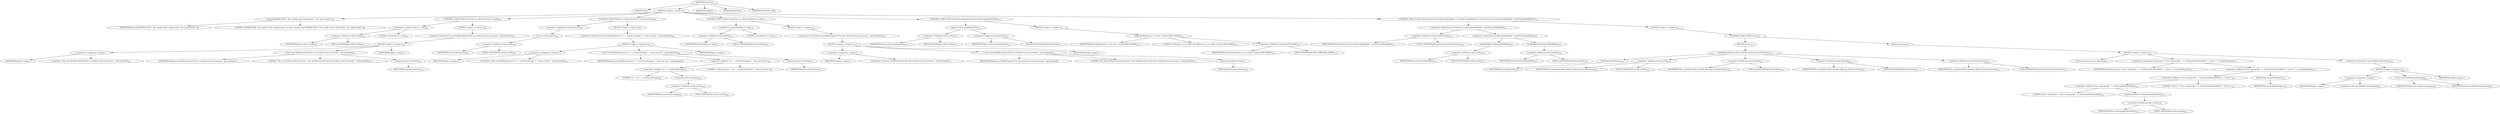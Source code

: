 digraph "execute" {  
"76" [label = <(METHOD,execute)<SUB>97</SUB>> ]
"4" [label = <(PARAM,this)<SUB>97</SUB>> ]
"77" [label = <(BLOCK,&lt;empty&gt;,&lt;empty&gt;)<SUB>97</SUB>> ]
"78" [label = <(log,log(&quot;DEPRECATED - The copyfile task is deprecated.  Use copy instead.&quot;))<SUB>98</SUB>> ]
"3" [label = <(IDENTIFIER,this,log(&quot;DEPRECATED - The copyfile task is deprecated.  Use copy instead.&quot;))<SUB>98</SUB>> ]
"79" [label = <(LITERAL,&quot;DEPRECATED - The copyfile task is deprecated.  Use copy instead.&quot;,log(&quot;DEPRECATED - The copyfile task is deprecated.  Use copy instead.&quot;))<SUB>98</SUB>> ]
"80" [label = <(CONTROL_STRUCTURE,if (srcFile == null),if (srcFile == null))<SUB>100</SUB>> ]
"81" [label = <(&lt;operator&gt;.equals,srcFile == null)<SUB>100</SUB>> ]
"82" [label = <(&lt;operator&gt;.fieldAccess,this.srcFile)<SUB>100</SUB>> ]
"83" [label = <(IDENTIFIER,this,srcFile == null)<SUB>100</SUB>> ]
"84" [label = <(FIELD_IDENTIFIER,srcFile,srcFile)<SUB>100</SUB>> ]
"85" [label = <(LITERAL,null,srcFile == null)<SUB>100</SUB>> ]
"86" [label = <(BLOCK,&lt;empty&gt;,&lt;empty&gt;)<SUB>100</SUB>> ]
"87" [label = <(&lt;operator&gt;.throw,throw new BuildException(&quot;The src attribute must be present.&quot;, getLocation());)<SUB>101</SUB>> ]
"88" [label = <(BLOCK,&lt;empty&gt;,&lt;empty&gt;)<SUB>101</SUB>> ]
"89" [label = <(&lt;operator&gt;.assignment,&lt;empty&gt;)> ]
"90" [label = <(IDENTIFIER,$obj0,&lt;empty&gt;)> ]
"91" [label = <(&lt;operator&gt;.alloc,new BuildException(&quot;The src attribute must be present.&quot;, getLocation()))<SUB>101</SUB>> ]
"92" [label = <(&lt;init&gt;,new BuildException(&quot;The src attribute must be present.&quot;, getLocation()))<SUB>101</SUB>> ]
"93" [label = <(IDENTIFIER,$obj0,new BuildException(&quot;The src attribute must be present.&quot;, getLocation()))> ]
"94" [label = <(LITERAL,&quot;The src attribute must be present.&quot;,new BuildException(&quot;The src attribute must be present.&quot;, getLocation()))<SUB>101</SUB>> ]
"95" [label = <(getLocation,getLocation())<SUB>102</SUB>> ]
"5" [label = <(IDENTIFIER,this,getLocation())<SUB>102</SUB>> ]
"96" [label = <(IDENTIFIER,$obj0,&lt;empty&gt;)> ]
"97" [label = <(CONTROL_STRUCTURE,if (!srcFile.exists()),if (!srcFile.exists()))<SUB>105</SUB>> ]
"98" [label = <(&lt;operator&gt;.logicalNot,!srcFile.exists())<SUB>105</SUB>> ]
"99" [label = <(exists,srcFile.exists())<SUB>105</SUB>> ]
"100" [label = <(&lt;operator&gt;.fieldAccess,this.srcFile)<SUB>105</SUB>> ]
"101" [label = <(IDENTIFIER,this,srcFile.exists())<SUB>105</SUB>> ]
"102" [label = <(FIELD_IDENTIFIER,srcFile,srcFile)<SUB>105</SUB>> ]
"103" [label = <(BLOCK,&lt;empty&gt;,&lt;empty&gt;)<SUB>105</SUB>> ]
"104" [label = <(&lt;operator&gt;.throw,throw new BuildException(&quot;src &quot; + srcFile.toString() + &quot; does not exist.&quot;, getLocation());)<SUB>106</SUB>> ]
"105" [label = <(BLOCK,&lt;empty&gt;,&lt;empty&gt;)<SUB>106</SUB>> ]
"106" [label = <(&lt;operator&gt;.assignment,&lt;empty&gt;)> ]
"107" [label = <(IDENTIFIER,$obj1,&lt;empty&gt;)> ]
"108" [label = <(&lt;operator&gt;.alloc,new BuildException(&quot;src &quot; + srcFile.toString() + &quot; does not exist.&quot;, getLocation()))<SUB>106</SUB>> ]
"109" [label = <(&lt;init&gt;,new BuildException(&quot;src &quot; + srcFile.toString() + &quot; does not exist.&quot;, getLocation()))<SUB>106</SUB>> ]
"110" [label = <(IDENTIFIER,$obj1,new BuildException(&quot;src &quot; + srcFile.toString() + &quot; does not exist.&quot;, getLocation()))> ]
"111" [label = <(&lt;operator&gt;.addition,&quot;src &quot; + srcFile.toString() + &quot; does not exist.&quot;)<SUB>106</SUB>> ]
"112" [label = <(&lt;operator&gt;.addition,&quot;src &quot; + srcFile.toString())<SUB>106</SUB>> ]
"113" [label = <(LITERAL,&quot;src &quot;,&quot;src &quot; + srcFile.toString())<SUB>106</SUB>> ]
"114" [label = <(toString,srcFile.toString())<SUB>106</SUB>> ]
"115" [label = <(&lt;operator&gt;.fieldAccess,this.srcFile)<SUB>106</SUB>> ]
"116" [label = <(IDENTIFIER,this,srcFile.toString())<SUB>106</SUB>> ]
"117" [label = <(FIELD_IDENTIFIER,srcFile,srcFile)<SUB>106</SUB>> ]
"118" [label = <(LITERAL,&quot; does not exist.&quot;,&quot;src &quot; + srcFile.toString() + &quot; does not exist.&quot;)<SUB>107</SUB>> ]
"119" [label = <(getLocation,getLocation())<SUB>107</SUB>> ]
"6" [label = <(IDENTIFIER,this,getLocation())<SUB>107</SUB>> ]
"120" [label = <(IDENTIFIER,$obj1,&lt;empty&gt;)> ]
"121" [label = <(CONTROL_STRUCTURE,if (destFile == null),if (destFile == null))<SUB>110</SUB>> ]
"122" [label = <(&lt;operator&gt;.equals,destFile == null)<SUB>110</SUB>> ]
"123" [label = <(&lt;operator&gt;.fieldAccess,this.destFile)<SUB>110</SUB>> ]
"124" [label = <(IDENTIFIER,this,destFile == null)<SUB>110</SUB>> ]
"125" [label = <(FIELD_IDENTIFIER,destFile,destFile)<SUB>110</SUB>> ]
"126" [label = <(LITERAL,null,destFile == null)<SUB>110</SUB>> ]
"127" [label = <(BLOCK,&lt;empty&gt;,&lt;empty&gt;)<SUB>110</SUB>> ]
"128" [label = <(&lt;operator&gt;.throw,throw new BuildException(&quot;The dest attribute must be present.&quot;, getLocation());)<SUB>111</SUB>> ]
"129" [label = <(BLOCK,&lt;empty&gt;,&lt;empty&gt;)<SUB>111</SUB>> ]
"130" [label = <(&lt;operator&gt;.assignment,&lt;empty&gt;)> ]
"131" [label = <(IDENTIFIER,$obj2,&lt;empty&gt;)> ]
"132" [label = <(&lt;operator&gt;.alloc,new BuildException(&quot;The dest attribute must be present.&quot;, getLocation()))<SUB>111</SUB>> ]
"133" [label = <(&lt;init&gt;,new BuildException(&quot;The dest attribute must be present.&quot;, getLocation()))<SUB>111</SUB>> ]
"134" [label = <(IDENTIFIER,$obj2,new BuildException(&quot;The dest attribute must be present.&quot;, getLocation()))> ]
"135" [label = <(LITERAL,&quot;The dest attribute must be present.&quot;,new BuildException(&quot;The dest attribute must be present.&quot;, getLocation()))<SUB>111</SUB>> ]
"136" [label = <(getLocation,getLocation())<SUB>112</SUB>> ]
"7" [label = <(IDENTIFIER,this,getLocation())<SUB>112</SUB>> ]
"137" [label = <(IDENTIFIER,$obj2,&lt;empty&gt;)> ]
"138" [label = <(CONTROL_STRUCTURE,if (srcFile.equals(destFile)),if (srcFile.equals(destFile)))<SUB>115</SUB>> ]
"139" [label = <(equals,srcFile.equals(destFile))<SUB>115</SUB>> ]
"140" [label = <(&lt;operator&gt;.fieldAccess,this.srcFile)<SUB>115</SUB>> ]
"141" [label = <(IDENTIFIER,this,srcFile.equals(destFile))<SUB>115</SUB>> ]
"142" [label = <(FIELD_IDENTIFIER,srcFile,srcFile)<SUB>115</SUB>> ]
"143" [label = <(&lt;operator&gt;.fieldAccess,this.destFile)<SUB>115</SUB>> ]
"144" [label = <(IDENTIFIER,this,srcFile.equals(destFile))<SUB>115</SUB>> ]
"145" [label = <(FIELD_IDENTIFIER,destFile,destFile)<SUB>115</SUB>> ]
"146" [label = <(BLOCK,&lt;empty&gt;,&lt;empty&gt;)<SUB>115</SUB>> ]
"147" [label = <(log,log(&quot;Warning: src == dest&quot;, Project.MSG_WARN))<SUB>116</SUB>> ]
"8" [label = <(IDENTIFIER,this,log(&quot;Warning: src == dest&quot;, Project.MSG_WARN))<SUB>116</SUB>> ]
"148" [label = <(LITERAL,&quot;Warning: src == dest&quot;,log(&quot;Warning: src == dest&quot;, Project.MSG_WARN))<SUB>116</SUB>> ]
"149" [label = <(&lt;operator&gt;.fieldAccess,Project.MSG_WARN)<SUB>116</SUB>> ]
"150" [label = <(IDENTIFIER,Project,log(&quot;Warning: src == dest&quot;, Project.MSG_WARN))<SUB>116</SUB>> ]
"151" [label = <(FIELD_IDENTIFIER,MSG_WARN,MSG_WARN)<SUB>116</SUB>> ]
"152" [label = <(CONTROL_STRUCTURE,if (forceOverwrite || srcFile.lastModified() &gt; destFile.lastModified()),if (forceOverwrite || srcFile.lastModified() &gt; destFile.lastModified()))<SUB>119</SUB>> ]
"153" [label = <(&lt;operator&gt;.logicalOr,forceOverwrite || srcFile.lastModified() &gt; destFile.lastModified())<SUB>119</SUB>> ]
"154" [label = <(&lt;operator&gt;.fieldAccess,this.forceOverwrite)<SUB>119</SUB>> ]
"155" [label = <(IDENTIFIER,this,forceOverwrite || srcFile.lastModified() &gt; destFile.lastModified())<SUB>119</SUB>> ]
"156" [label = <(FIELD_IDENTIFIER,forceOverwrite,forceOverwrite)<SUB>119</SUB>> ]
"157" [label = <(&lt;operator&gt;.greaterThan,srcFile.lastModified() &gt; destFile.lastModified())<SUB>120</SUB>> ]
"158" [label = <(lastModified,srcFile.lastModified())<SUB>120</SUB>> ]
"159" [label = <(&lt;operator&gt;.fieldAccess,this.srcFile)<SUB>120</SUB>> ]
"160" [label = <(IDENTIFIER,this,srcFile.lastModified())<SUB>120</SUB>> ]
"161" [label = <(FIELD_IDENTIFIER,srcFile,srcFile)<SUB>120</SUB>> ]
"162" [label = <(lastModified,destFile.lastModified())<SUB>120</SUB>> ]
"163" [label = <(&lt;operator&gt;.fieldAccess,this.destFile)<SUB>120</SUB>> ]
"164" [label = <(IDENTIFIER,this,destFile.lastModified())<SUB>120</SUB>> ]
"165" [label = <(FIELD_IDENTIFIER,destFile,destFile)<SUB>120</SUB>> ]
"166" [label = <(BLOCK,&lt;empty&gt;,&lt;empty&gt;)<SUB>120</SUB>> ]
"167" [label = <(CONTROL_STRUCTURE,try,try)<SUB>121</SUB>> ]
"168" [label = <(BLOCK,try,try)<SUB>121</SUB>> ]
"169" [label = <(copyFile,copyFile(srcFile, destFile, filtering, forceOverwrite))<SUB>122</SUB>> ]
"170" [label = <(getProject,getProject())<SUB>122</SUB>> ]
"9" [label = <(IDENTIFIER,this,getProject())<SUB>122</SUB>> ]
"171" [label = <(&lt;operator&gt;.fieldAccess,this.srcFile)<SUB>122</SUB>> ]
"172" [label = <(IDENTIFIER,this,copyFile(srcFile, destFile, filtering, forceOverwrite))<SUB>122</SUB>> ]
"173" [label = <(FIELD_IDENTIFIER,srcFile,srcFile)<SUB>122</SUB>> ]
"174" [label = <(&lt;operator&gt;.fieldAccess,this.destFile)<SUB>122</SUB>> ]
"175" [label = <(IDENTIFIER,this,copyFile(srcFile, destFile, filtering, forceOverwrite))<SUB>122</SUB>> ]
"176" [label = <(FIELD_IDENTIFIER,destFile,destFile)<SUB>122</SUB>> ]
"177" [label = <(&lt;operator&gt;.fieldAccess,this.filtering)<SUB>122</SUB>> ]
"178" [label = <(IDENTIFIER,this,copyFile(srcFile, destFile, filtering, forceOverwrite))<SUB>122</SUB>> ]
"179" [label = <(FIELD_IDENTIFIER,filtering,filtering)<SUB>122</SUB>> ]
"180" [label = <(&lt;operator&gt;.fieldAccess,this.forceOverwrite)<SUB>122</SUB>> ]
"181" [label = <(IDENTIFIER,this,copyFile(srcFile, destFile, filtering, forceOverwrite))<SUB>122</SUB>> ]
"182" [label = <(FIELD_IDENTIFIER,forceOverwrite,forceOverwrite)<SUB>122</SUB>> ]
"183" [label = <(BLOCK,catch,catch)> ]
"184" [label = <(BLOCK,&lt;empty&gt;,&lt;empty&gt;)<SUB>123</SUB>> ]
"185" [label = <(LOCAL,String msg: java.lang.String)> ]
"186" [label = <(&lt;operator&gt;.assignment,String msg = &quot;Error copying file: &quot; + srcFile.getAbsolutePath() + &quot; due to &quot; + ioe.getMessage())<SUB>124</SUB>> ]
"187" [label = <(IDENTIFIER,msg,String msg = &quot;Error copying file: &quot; + srcFile.getAbsolutePath() + &quot; due to &quot; + ioe.getMessage())<SUB>124</SUB>> ]
"188" [label = <(&lt;operator&gt;.addition,&quot;Error copying file: &quot; + srcFile.getAbsolutePath() + &quot; due to &quot; + ioe.getMessage())<SUB>124</SUB>> ]
"189" [label = <(&lt;operator&gt;.addition,&quot;Error copying file: &quot; + srcFile.getAbsolutePath() + &quot; due to &quot;)<SUB>124</SUB>> ]
"190" [label = <(&lt;operator&gt;.addition,&quot;Error copying file: &quot; + srcFile.getAbsolutePath())<SUB>124</SUB>> ]
"191" [label = <(LITERAL,&quot;Error copying file: &quot;,&quot;Error copying file: &quot; + srcFile.getAbsolutePath())<SUB>124</SUB>> ]
"192" [label = <(getAbsolutePath,srcFile.getAbsolutePath())<SUB>124</SUB>> ]
"193" [label = <(&lt;operator&gt;.fieldAccess,this.srcFile)<SUB>124</SUB>> ]
"194" [label = <(IDENTIFIER,this,srcFile.getAbsolutePath())<SUB>124</SUB>> ]
"195" [label = <(FIELD_IDENTIFIER,srcFile,srcFile)<SUB>124</SUB>> ]
"196" [label = <(LITERAL,&quot; due to &quot;,&quot;Error copying file: &quot; + srcFile.getAbsolutePath() + &quot; due to &quot;)<SUB>125</SUB>> ]
"197" [label = <(getMessage,ioe.getMessage())<SUB>125</SUB>> ]
"198" [label = <(IDENTIFIER,ioe,ioe.getMessage())<SUB>125</SUB>> ]
"199" [label = <(&lt;operator&gt;.throw,throw new BuildException(msg);)<SUB>126</SUB>> ]
"200" [label = <(BLOCK,&lt;empty&gt;,&lt;empty&gt;)<SUB>126</SUB>> ]
"201" [label = <(&lt;operator&gt;.assignment,&lt;empty&gt;)> ]
"202" [label = <(IDENTIFIER,$obj3,&lt;empty&gt;)> ]
"203" [label = <(&lt;operator&gt;.alloc,new BuildException(msg))<SUB>126</SUB>> ]
"204" [label = <(&lt;init&gt;,new BuildException(msg))<SUB>126</SUB>> ]
"205" [label = <(IDENTIFIER,$obj3,new BuildException(msg))> ]
"206" [label = <(IDENTIFIER,msg,new BuildException(msg))<SUB>126</SUB>> ]
"207" [label = <(IDENTIFIER,$obj3,&lt;empty&gt;)> ]
"208" [label = <(MODIFIER,PUBLIC)> ]
"209" [label = <(MODIFIER,VIRTUAL)> ]
"210" [label = <(METHOD_RETURN,void)<SUB>97</SUB>> ]
  "76" -> "4" 
  "76" -> "77" 
  "76" -> "208" 
  "76" -> "209" 
  "76" -> "210" 
  "77" -> "78" 
  "77" -> "80" 
  "77" -> "97" 
  "77" -> "121" 
  "77" -> "138" 
  "77" -> "152" 
  "78" -> "3" 
  "78" -> "79" 
  "80" -> "81" 
  "80" -> "86" 
  "81" -> "82" 
  "81" -> "85" 
  "82" -> "83" 
  "82" -> "84" 
  "86" -> "87" 
  "87" -> "88" 
  "88" -> "89" 
  "88" -> "92" 
  "88" -> "96" 
  "89" -> "90" 
  "89" -> "91" 
  "92" -> "93" 
  "92" -> "94" 
  "92" -> "95" 
  "95" -> "5" 
  "97" -> "98" 
  "97" -> "103" 
  "98" -> "99" 
  "99" -> "100" 
  "100" -> "101" 
  "100" -> "102" 
  "103" -> "104" 
  "104" -> "105" 
  "105" -> "106" 
  "105" -> "109" 
  "105" -> "120" 
  "106" -> "107" 
  "106" -> "108" 
  "109" -> "110" 
  "109" -> "111" 
  "109" -> "119" 
  "111" -> "112" 
  "111" -> "118" 
  "112" -> "113" 
  "112" -> "114" 
  "114" -> "115" 
  "115" -> "116" 
  "115" -> "117" 
  "119" -> "6" 
  "121" -> "122" 
  "121" -> "127" 
  "122" -> "123" 
  "122" -> "126" 
  "123" -> "124" 
  "123" -> "125" 
  "127" -> "128" 
  "128" -> "129" 
  "129" -> "130" 
  "129" -> "133" 
  "129" -> "137" 
  "130" -> "131" 
  "130" -> "132" 
  "133" -> "134" 
  "133" -> "135" 
  "133" -> "136" 
  "136" -> "7" 
  "138" -> "139" 
  "138" -> "146" 
  "139" -> "140" 
  "139" -> "143" 
  "140" -> "141" 
  "140" -> "142" 
  "143" -> "144" 
  "143" -> "145" 
  "146" -> "147" 
  "147" -> "8" 
  "147" -> "148" 
  "147" -> "149" 
  "149" -> "150" 
  "149" -> "151" 
  "152" -> "153" 
  "152" -> "166" 
  "153" -> "154" 
  "153" -> "157" 
  "154" -> "155" 
  "154" -> "156" 
  "157" -> "158" 
  "157" -> "162" 
  "158" -> "159" 
  "159" -> "160" 
  "159" -> "161" 
  "162" -> "163" 
  "163" -> "164" 
  "163" -> "165" 
  "166" -> "167" 
  "167" -> "168" 
  "167" -> "183" 
  "168" -> "169" 
  "169" -> "170" 
  "169" -> "171" 
  "169" -> "174" 
  "169" -> "177" 
  "169" -> "180" 
  "170" -> "9" 
  "171" -> "172" 
  "171" -> "173" 
  "174" -> "175" 
  "174" -> "176" 
  "177" -> "178" 
  "177" -> "179" 
  "180" -> "181" 
  "180" -> "182" 
  "183" -> "184" 
  "184" -> "185" 
  "184" -> "186" 
  "184" -> "199" 
  "186" -> "187" 
  "186" -> "188" 
  "188" -> "189" 
  "188" -> "197" 
  "189" -> "190" 
  "189" -> "196" 
  "190" -> "191" 
  "190" -> "192" 
  "192" -> "193" 
  "193" -> "194" 
  "193" -> "195" 
  "197" -> "198" 
  "199" -> "200" 
  "200" -> "201" 
  "200" -> "204" 
  "200" -> "207" 
  "201" -> "202" 
  "201" -> "203" 
  "204" -> "205" 
  "204" -> "206" 
}
